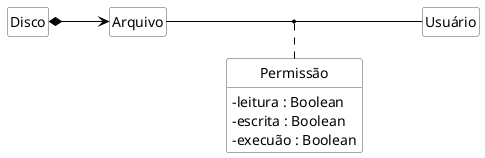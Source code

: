@startuml
hide circle
hide methods
hide empty members

skinparam class {
    BackgroundColor White
    ArrowColor Black
    BorderColor #505050
}

allow_mixing
skinparam ClassAttributeIconSize 0
class "Disco" as di
class "Arquivo" as ar
class "Usuário" as us
class "Permissão" as pe
pe : - leitura : Boolean
pe : - escrita : Boolean
pe : - execuão : Boolean
left to right direction
di *--> ar
ar -- us
(ar,us) .. pe
@enduml